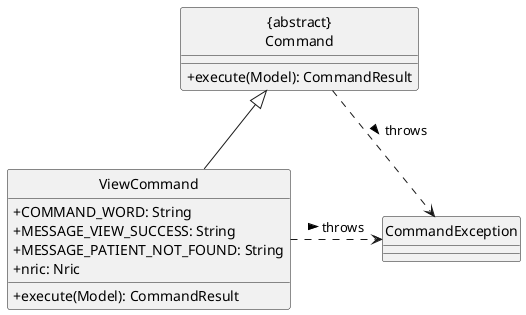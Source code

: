 @startuml ViewCommand
hide circle
skinparam classAttributeIconSize 0

Class "{abstract}\nCommand" as Command {
  +execute(Model): CommandResult
}

Class ViewCommand {
  +COMMAND_WORD: String
  +MESSAGE_VIEW_SUCCESS: String
  +MESSAGE_PATIENT_NOT_FOUND: String
  +nric: Nric
  +execute(Model): CommandResult
}

Class CommandException

ViewCommand -up-|> Command
Command ..> CommandException: throws >
ViewCommand .right.> CommandException: throws >
@enduml
